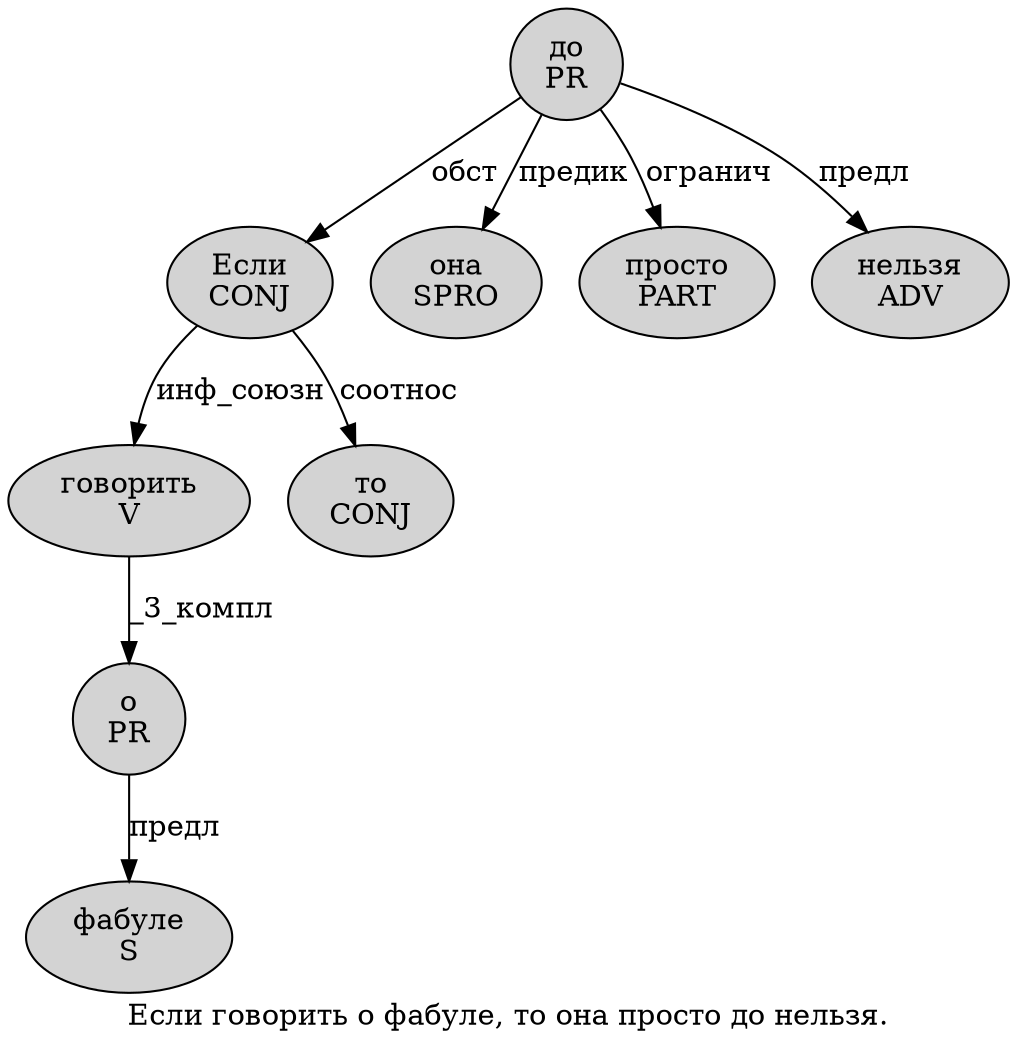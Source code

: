 digraph SENTENCE_3034 {
	graph [label="Если говорить о фабуле, то она просто до нельзя."]
	node [style=filled]
		0 [label="Если
CONJ" color="" fillcolor=lightgray penwidth=1 shape=ellipse]
		1 [label="говорить
V" color="" fillcolor=lightgray penwidth=1 shape=ellipse]
		2 [label="о
PR" color="" fillcolor=lightgray penwidth=1 shape=ellipse]
		3 [label="фабуле
S" color="" fillcolor=lightgray penwidth=1 shape=ellipse]
		5 [label="то
CONJ" color="" fillcolor=lightgray penwidth=1 shape=ellipse]
		6 [label="она
SPRO" color="" fillcolor=lightgray penwidth=1 shape=ellipse]
		7 [label="просто
PART" color="" fillcolor=lightgray penwidth=1 shape=ellipse]
		8 [label="до
PR" color="" fillcolor=lightgray penwidth=1 shape=ellipse]
		9 [label="нельзя
ADV" color="" fillcolor=lightgray penwidth=1 shape=ellipse]
			2 -> 3 [label="предл"]
			0 -> 1 [label="инф_союзн"]
			0 -> 5 [label="соотнос"]
			8 -> 0 [label="обст"]
			8 -> 6 [label="предик"]
			8 -> 7 [label="огранич"]
			8 -> 9 [label="предл"]
			1 -> 2 [label="_3_компл"]
}